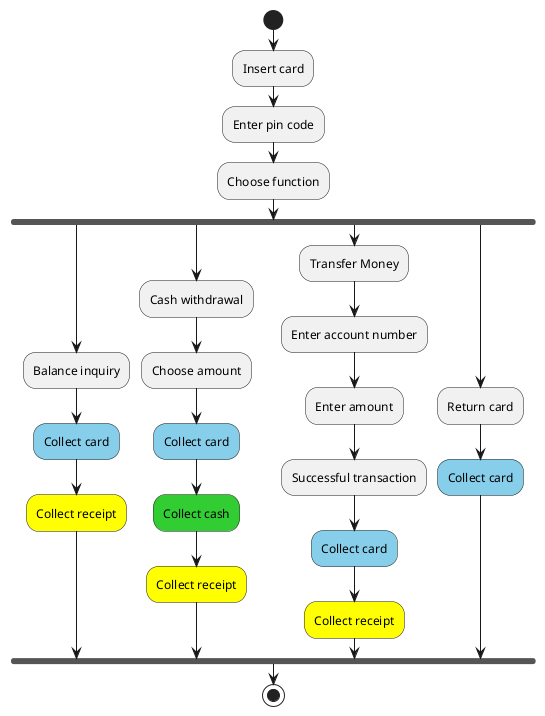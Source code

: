 @startuml
start
:Insert card;
:Enter pin code;
:Choose function;
fork
    :Balance inquiry;
    #skyBlue :Collect card;
    #yellow :Collect receipt;
fork again
    :Cash withdrawal;
    :Choose amount;
    #skyBlue :Collect card;
    #limeGreen :Collect cash;
    #yellow :Collect receipt;
fork again
    :Transfer Money;
    :Enter account number;
    :Enter amount;
    :Successful transaction;
    #skyBlue :Collect card;
    #yellow :Collect receipt;
fork again
    :Return card;
    #skyBlue :Collect card;
end fork

stop
@enduml
